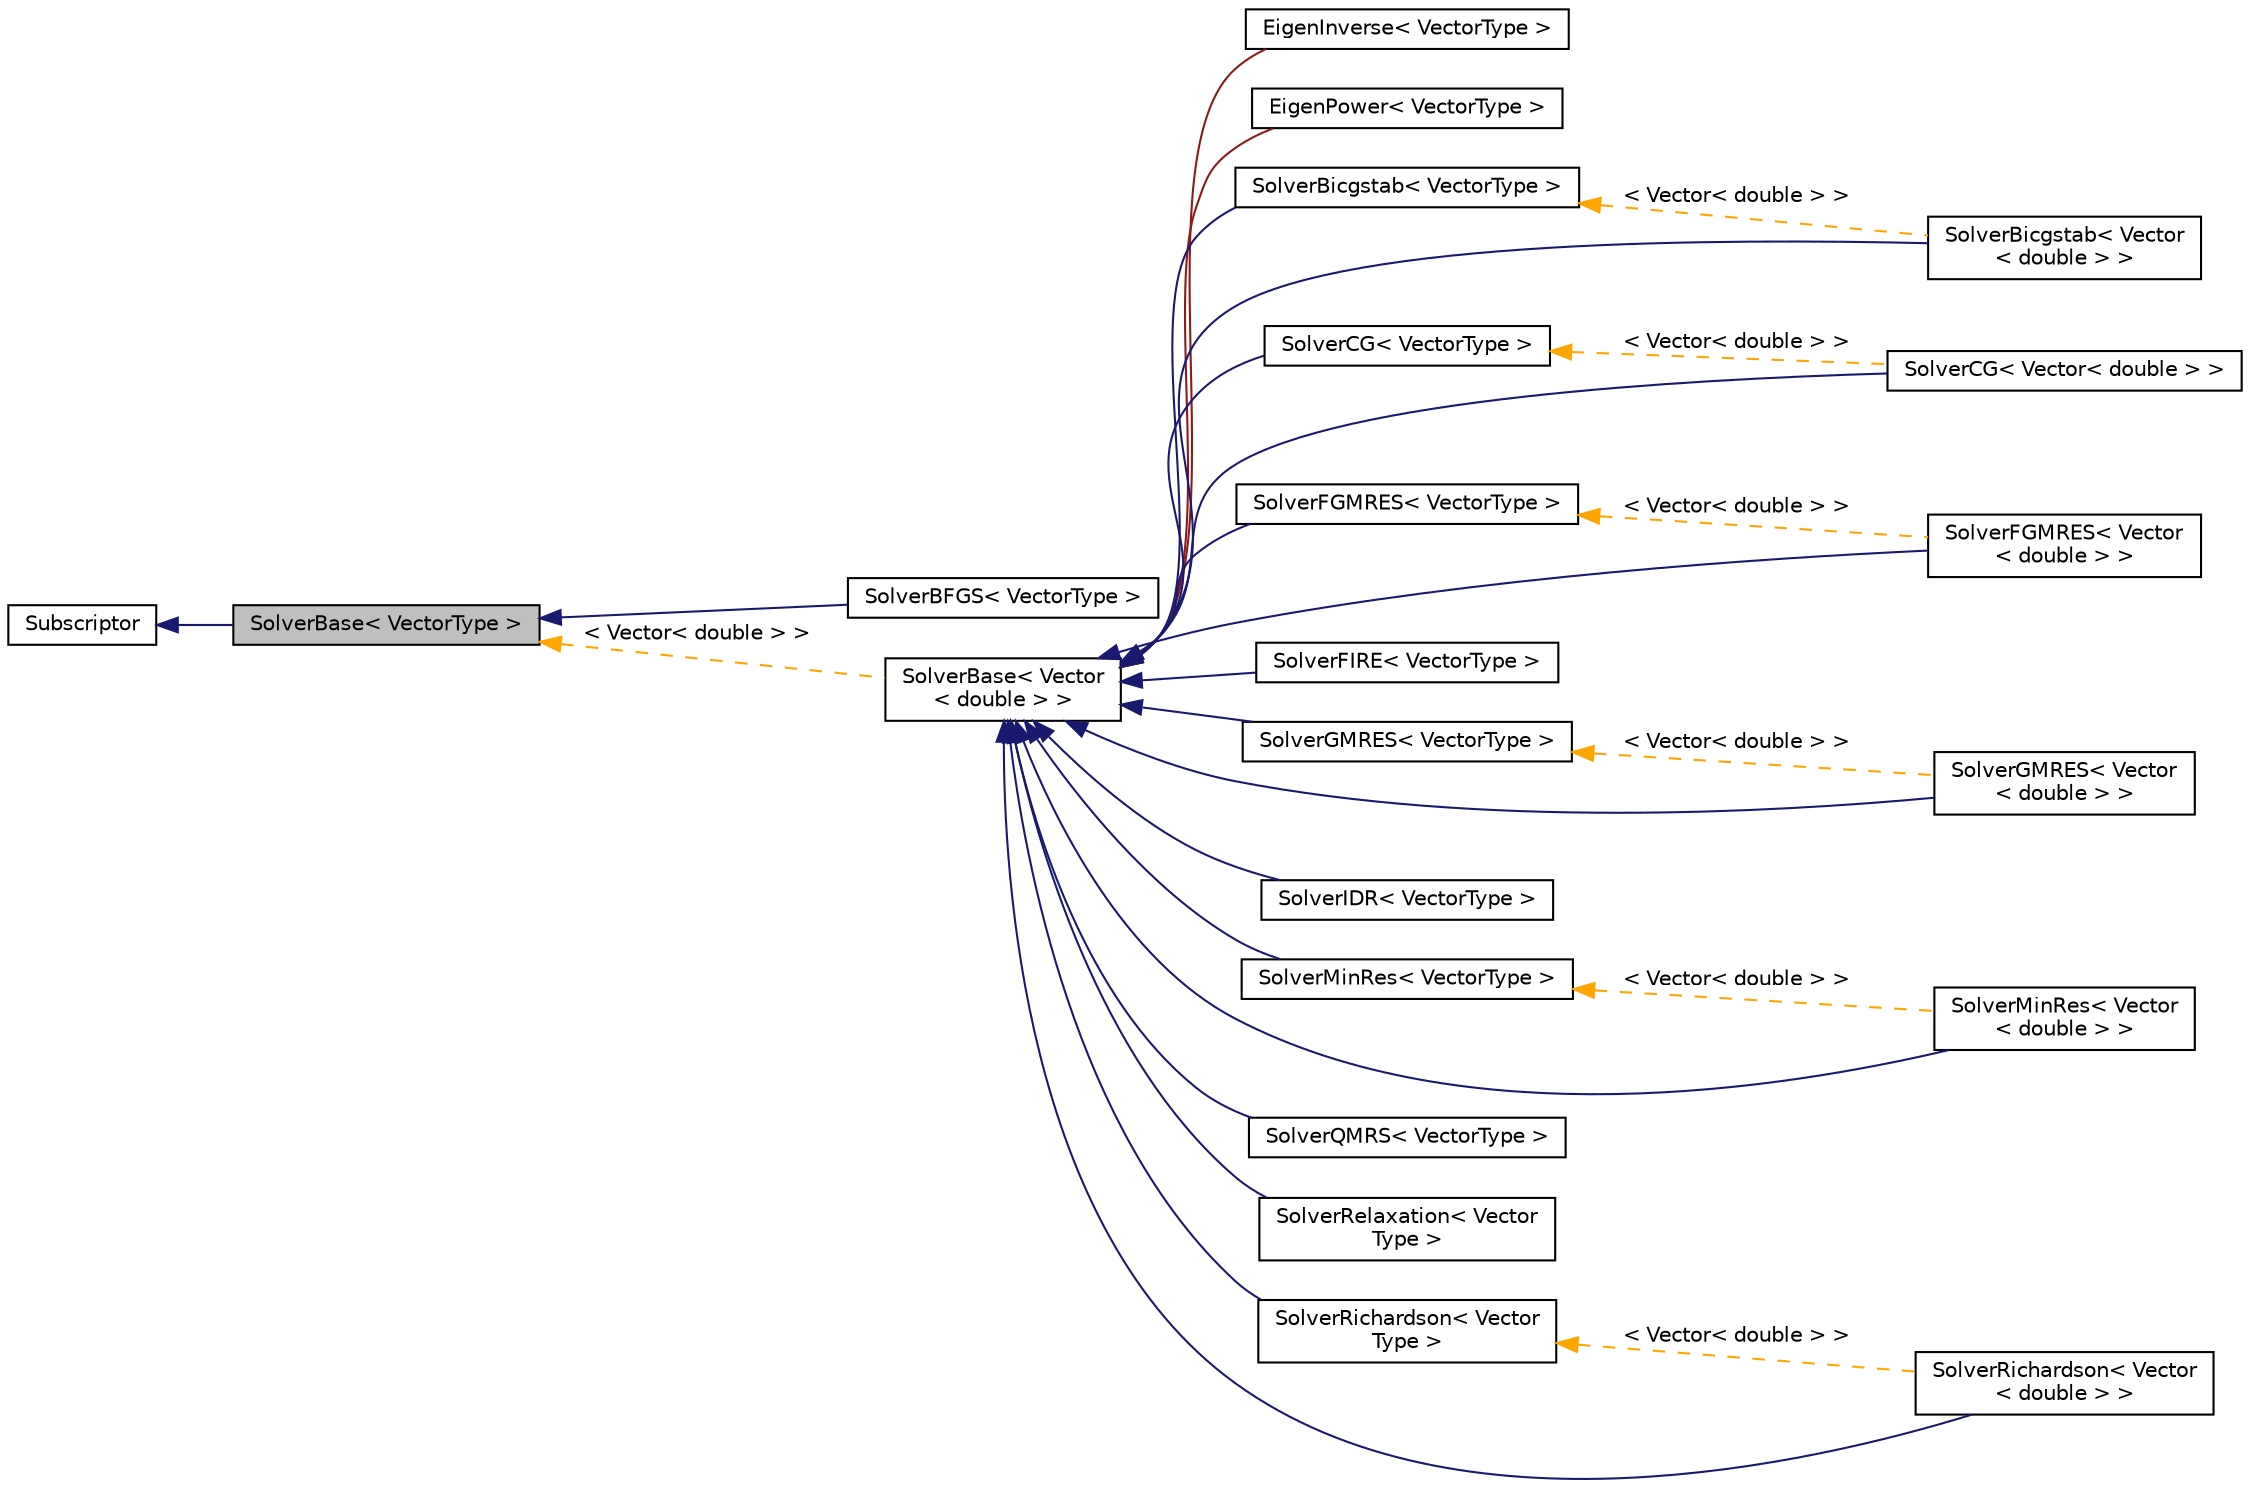 digraph "SolverBase&lt; VectorType &gt;"
{
 // LATEX_PDF_SIZE
  edge [fontname="Helvetica",fontsize="10",labelfontname="Helvetica",labelfontsize="10"];
  node [fontname="Helvetica",fontsize="10",shape=record];
  rankdir="LR";
  Node1 [label="SolverBase\< VectorType \>",height=0.2,width=0.4,color="black", fillcolor="grey75", style="filled", fontcolor="black",tooltip=" "];
  Node2 -> Node1 [dir="back",color="midnightblue",fontsize="10",style="solid",fontname="Helvetica"];
  Node2 [label="Subscriptor",height=0.2,width=0.4,color="black", fillcolor="white", style="filled",URL="$classSubscriptor.html",tooltip=" "];
  Node1 -> Node3 [dir="back",color="midnightblue",fontsize="10",style="solid",fontname="Helvetica"];
  Node3 [label="SolverBFGS\< VectorType \>",height=0.2,width=0.4,color="black", fillcolor="white", style="filled",URL="$classSolverBFGS.html",tooltip=" "];
  Node1 -> Node4 [dir="back",color="orange",fontsize="10",style="dashed",label=" \< Vector\< double \> \>" ,fontname="Helvetica"];
  Node4 [label="SolverBase\< Vector\l\< double \> \>",height=0.2,width=0.4,color="black", fillcolor="white", style="filled",URL="$classSolverBase.html",tooltip=" "];
  Node4 -> Node5 [dir="back",color="firebrick4",fontsize="10",style="solid",fontname="Helvetica"];
  Node5 [label="EigenInverse\< VectorType \>",height=0.2,width=0.4,color="black", fillcolor="white", style="filled",URL="$classEigenInverse.html",tooltip=" "];
  Node4 -> Node6 [dir="back",color="firebrick4",fontsize="10",style="solid",fontname="Helvetica"];
  Node6 [label="EigenPower\< VectorType \>",height=0.2,width=0.4,color="black", fillcolor="white", style="filled",URL="$classEigenPower.html",tooltip=" "];
  Node4 -> Node7 [dir="back",color="midnightblue",fontsize="10",style="solid",fontname="Helvetica"];
  Node7 [label="SolverBicgstab\< VectorType \>",height=0.2,width=0.4,color="black", fillcolor="white", style="filled",URL="$classSolverBicgstab.html",tooltip=" "];
  Node7 -> Node8 [dir="back",color="orange",fontsize="10",style="dashed",label=" \< Vector\< double \> \>" ,fontname="Helvetica"];
  Node8 [label="SolverBicgstab\< Vector\l\< double \> \>",height=0.2,width=0.4,color="black", fillcolor="white", style="filled",URL="$classSolverBicgstab.html",tooltip=" "];
  Node4 -> Node8 [dir="back",color="midnightblue",fontsize="10",style="solid",fontname="Helvetica"];
  Node4 -> Node9 [dir="back",color="midnightblue",fontsize="10",style="solid",fontname="Helvetica"];
  Node9 [label="SolverCG\< VectorType \>",height=0.2,width=0.4,color="black", fillcolor="white", style="filled",URL="$classSolverCG.html",tooltip=" "];
  Node9 -> Node10 [dir="back",color="orange",fontsize="10",style="dashed",label=" \< Vector\< double \> \>" ,fontname="Helvetica"];
  Node10 [label="SolverCG\< Vector\< double \> \>",height=0.2,width=0.4,color="black", fillcolor="white", style="filled",URL="$classSolverCG.html",tooltip=" "];
  Node4 -> Node10 [dir="back",color="midnightblue",fontsize="10",style="solid",fontname="Helvetica"];
  Node4 -> Node11 [dir="back",color="midnightblue",fontsize="10",style="solid",fontname="Helvetica"];
  Node11 [label="SolverFGMRES\< VectorType \>",height=0.2,width=0.4,color="black", fillcolor="white", style="filled",URL="$classSolverFGMRES.html",tooltip=" "];
  Node11 -> Node12 [dir="back",color="orange",fontsize="10",style="dashed",label=" \< Vector\< double \> \>" ,fontname="Helvetica"];
  Node12 [label="SolverFGMRES\< Vector\l\< double \> \>",height=0.2,width=0.4,color="black", fillcolor="white", style="filled",URL="$classSolverFGMRES.html",tooltip=" "];
  Node4 -> Node12 [dir="back",color="midnightblue",fontsize="10",style="solid",fontname="Helvetica"];
  Node4 -> Node13 [dir="back",color="midnightblue",fontsize="10",style="solid",fontname="Helvetica"];
  Node13 [label="SolverFIRE\< VectorType \>",height=0.2,width=0.4,color="black", fillcolor="white", style="filled",URL="$classSolverFIRE.html",tooltip=" "];
  Node4 -> Node14 [dir="back",color="midnightblue",fontsize="10",style="solid",fontname="Helvetica"];
  Node14 [label="SolverGMRES\< VectorType \>",height=0.2,width=0.4,color="black", fillcolor="white", style="filled",URL="$classSolverGMRES.html",tooltip=" "];
  Node14 -> Node15 [dir="back",color="orange",fontsize="10",style="dashed",label=" \< Vector\< double \> \>" ,fontname="Helvetica"];
  Node15 [label="SolverGMRES\< Vector\l\< double \> \>",height=0.2,width=0.4,color="black", fillcolor="white", style="filled",URL="$classSolverGMRES.html",tooltip=" "];
  Node4 -> Node15 [dir="back",color="midnightblue",fontsize="10",style="solid",fontname="Helvetica"];
  Node4 -> Node16 [dir="back",color="midnightblue",fontsize="10",style="solid",fontname="Helvetica"];
  Node16 [label="SolverIDR\< VectorType \>",height=0.2,width=0.4,color="black", fillcolor="white", style="filled",URL="$classSolverIDR.html",tooltip=" "];
  Node4 -> Node17 [dir="back",color="midnightblue",fontsize="10",style="solid",fontname="Helvetica"];
  Node17 [label="SolverMinRes\< VectorType \>",height=0.2,width=0.4,color="black", fillcolor="white", style="filled",URL="$classSolverMinRes.html",tooltip=" "];
  Node17 -> Node18 [dir="back",color="orange",fontsize="10",style="dashed",label=" \< Vector\< double \> \>" ,fontname="Helvetica"];
  Node18 [label="SolverMinRes\< Vector\l\< double \> \>",height=0.2,width=0.4,color="black", fillcolor="white", style="filled",URL="$classSolverMinRes.html",tooltip=" "];
  Node4 -> Node18 [dir="back",color="midnightblue",fontsize="10",style="solid",fontname="Helvetica"];
  Node4 -> Node19 [dir="back",color="midnightblue",fontsize="10",style="solid",fontname="Helvetica"];
  Node19 [label="SolverQMRS\< VectorType \>",height=0.2,width=0.4,color="black", fillcolor="white", style="filled",URL="$classSolverQMRS.html",tooltip=" "];
  Node4 -> Node20 [dir="back",color="midnightblue",fontsize="10",style="solid",fontname="Helvetica"];
  Node20 [label="SolverRelaxation\< Vector\lType \>",height=0.2,width=0.4,color="black", fillcolor="white", style="filled",URL="$classSolverRelaxation.html",tooltip=" "];
  Node4 -> Node21 [dir="back",color="midnightblue",fontsize="10",style="solid",fontname="Helvetica"];
  Node21 [label="SolverRichardson\< Vector\lType \>",height=0.2,width=0.4,color="black", fillcolor="white", style="filled",URL="$classSolverRichardson.html",tooltip=" "];
  Node21 -> Node22 [dir="back",color="orange",fontsize="10",style="dashed",label=" \< Vector\< double \> \>" ,fontname="Helvetica"];
  Node22 [label="SolverRichardson\< Vector\l\< double \> \>",height=0.2,width=0.4,color="black", fillcolor="white", style="filled",URL="$classSolverRichardson.html",tooltip=" "];
  Node4 -> Node22 [dir="back",color="midnightblue",fontsize="10",style="solid",fontname="Helvetica"];
}
